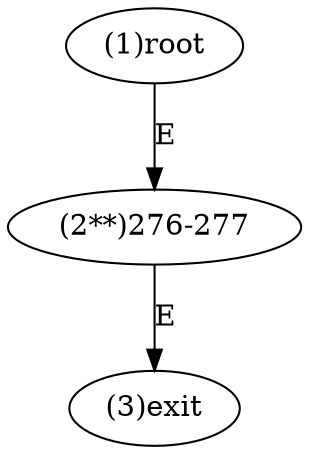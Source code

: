 digraph "" { 
1[ label="(1)root"];
2[ label="(2**)276-277"];
3[ label="(3)exit"];
1->2[ label="E"];
2->3[ label="E"];
}